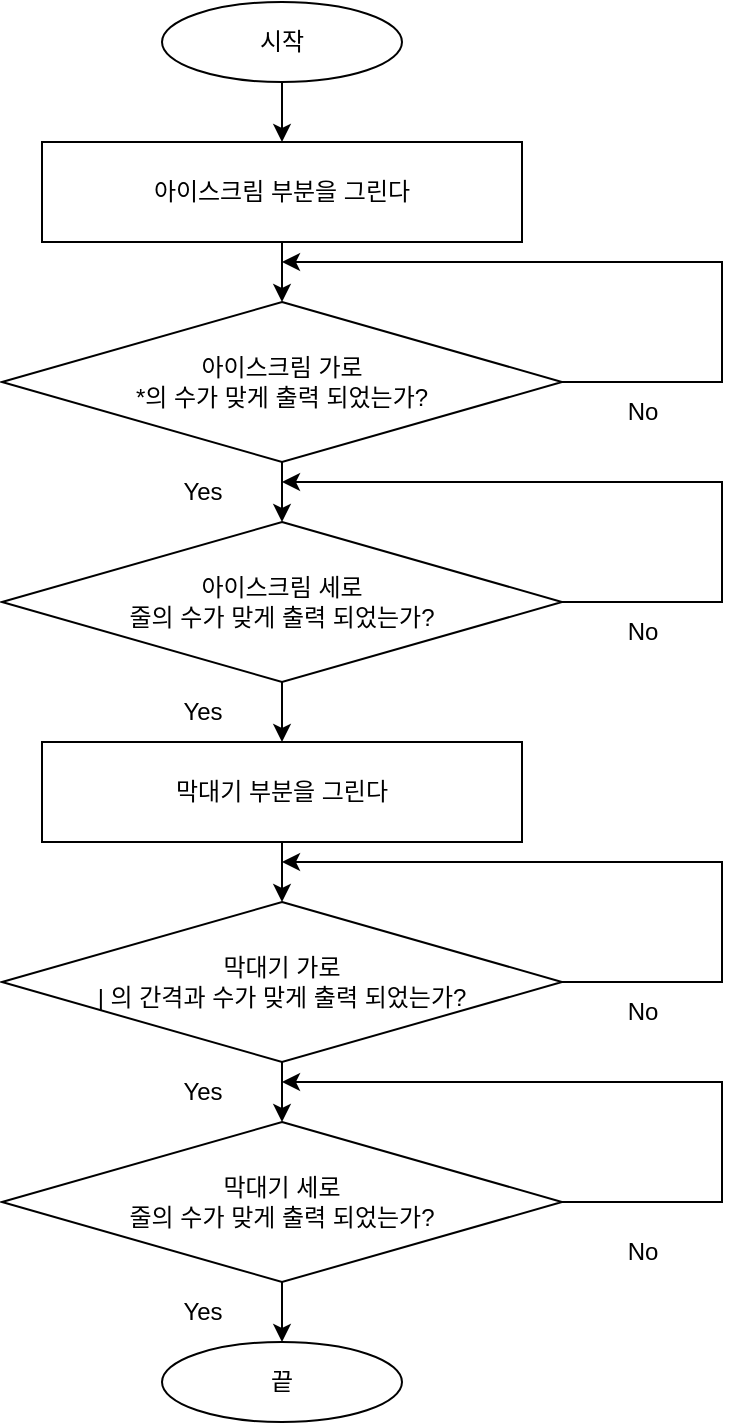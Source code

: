 <mxfile version="23.1.5" type="device">
  <diagram id="C5RBs43oDa-KdzZeNtuy" name="Page-1">
    <mxGraphModel dx="935" dy="739" grid="1" gridSize="10" guides="1" tooltips="1" connect="1" arrows="1" fold="1" page="1" pageScale="1" pageWidth="827" pageHeight="1169" math="0" shadow="0">
      <root>
        <mxCell id="WIyWlLk6GJQsqaUBKTNV-0" />
        <mxCell id="WIyWlLk6GJQsqaUBKTNV-1" parent="WIyWlLk6GJQsqaUBKTNV-0" />
        <mxCell id="CL2zbTxJvc1c6bwmYWIN-15" value="" style="edgeStyle=orthogonalEdgeStyle;rounded=0;orthogonalLoop=1;jettySize=auto;html=1;" edge="1" parent="WIyWlLk6GJQsqaUBKTNV-1" source="CL2zbTxJvc1c6bwmYWIN-8" target="CL2zbTxJvc1c6bwmYWIN-14">
          <mxGeometry relative="1" as="geometry" />
        </mxCell>
        <mxCell id="CL2zbTxJvc1c6bwmYWIN-34" style="edgeStyle=orthogonalEdgeStyle;rounded=0;orthogonalLoop=1;jettySize=auto;html=1;" edge="1" parent="WIyWlLk6GJQsqaUBKTNV-1" source="CL2zbTxJvc1c6bwmYWIN-11">
          <mxGeometry relative="1" as="geometry">
            <mxPoint x="420" y="80" as="targetPoint" />
            <Array as="points">
              <mxPoint x="420" y="40" />
              <mxPoint x="420" y="40" />
            </Array>
          </mxGeometry>
        </mxCell>
        <mxCell id="CL2zbTxJvc1c6bwmYWIN-8" value="아이스크림 부분을 그린다" style="rounded=0;whiteSpace=wrap;html=1;" vertex="1" parent="WIyWlLk6GJQsqaUBKTNV-1">
          <mxGeometry x="300" y="80" width="240" height="50" as="geometry" />
        </mxCell>
        <mxCell id="CL2zbTxJvc1c6bwmYWIN-25" value="" style="edgeStyle=orthogonalEdgeStyle;rounded=0;orthogonalLoop=1;jettySize=auto;html=1;" edge="1" parent="WIyWlLk6GJQsqaUBKTNV-1" source="CL2zbTxJvc1c6bwmYWIN-10" target="CL2zbTxJvc1c6bwmYWIN-20">
          <mxGeometry relative="1" as="geometry" />
        </mxCell>
        <mxCell id="CL2zbTxJvc1c6bwmYWIN-10" value="막대기 부분을 그린다" style="rounded=0;whiteSpace=wrap;html=1;" vertex="1" parent="WIyWlLk6GJQsqaUBKTNV-1">
          <mxGeometry x="300" y="380" width="240" height="50" as="geometry" />
        </mxCell>
        <mxCell id="CL2zbTxJvc1c6bwmYWIN-12" value="끝" style="ellipse;whiteSpace=wrap;html=1;" vertex="1" parent="WIyWlLk6GJQsqaUBKTNV-1">
          <mxGeometry x="360" y="680" width="120" height="40" as="geometry" />
        </mxCell>
        <mxCell id="CL2zbTxJvc1c6bwmYWIN-18" value="" style="edgeStyle=orthogonalEdgeStyle;rounded=0;orthogonalLoop=1;jettySize=auto;html=1;" edge="1" parent="WIyWlLk6GJQsqaUBKTNV-1" source="CL2zbTxJvc1c6bwmYWIN-14" target="CL2zbTxJvc1c6bwmYWIN-16">
          <mxGeometry relative="1" as="geometry" />
        </mxCell>
        <mxCell id="CL2zbTxJvc1c6bwmYWIN-53" style="edgeStyle=orthogonalEdgeStyle;rounded=0;orthogonalLoop=1;jettySize=auto;html=1;exitX=1;exitY=0.5;exitDx=0;exitDy=0;" edge="1" parent="WIyWlLk6GJQsqaUBKTNV-1" source="CL2zbTxJvc1c6bwmYWIN-14">
          <mxGeometry relative="1" as="geometry">
            <mxPoint x="420" y="140" as="targetPoint" />
            <Array as="points">
              <mxPoint x="640" y="200" />
              <mxPoint x="640" y="140" />
            </Array>
          </mxGeometry>
        </mxCell>
        <mxCell id="CL2zbTxJvc1c6bwmYWIN-14" value="아이스크림 가로&lt;br&gt;*의 수가 맞게 출력 되었는가?" style="rhombus;whiteSpace=wrap;html=1;" vertex="1" parent="WIyWlLk6GJQsqaUBKTNV-1">
          <mxGeometry x="280" y="160" width="280" height="80" as="geometry" />
        </mxCell>
        <mxCell id="CL2zbTxJvc1c6bwmYWIN-19" value="" style="edgeStyle=orthogonalEdgeStyle;rounded=0;orthogonalLoop=1;jettySize=auto;html=1;" edge="1" parent="WIyWlLk6GJQsqaUBKTNV-1" source="CL2zbTxJvc1c6bwmYWIN-16" target="CL2zbTxJvc1c6bwmYWIN-10">
          <mxGeometry relative="1" as="geometry" />
        </mxCell>
        <mxCell id="CL2zbTxJvc1c6bwmYWIN-16" value="아이스크림 세로&lt;br&gt;줄의 수가 맞게 출력 되었는가?" style="rhombus;whiteSpace=wrap;html=1;" vertex="1" parent="WIyWlLk6GJQsqaUBKTNV-1">
          <mxGeometry x="280" y="270" width="280" height="80" as="geometry" />
        </mxCell>
        <mxCell id="CL2zbTxJvc1c6bwmYWIN-26" value="" style="edgeStyle=orthogonalEdgeStyle;rounded=0;orthogonalLoop=1;jettySize=auto;html=1;" edge="1" parent="WIyWlLk6GJQsqaUBKTNV-1" source="CL2zbTxJvc1c6bwmYWIN-20" target="CL2zbTxJvc1c6bwmYWIN-21">
          <mxGeometry relative="1" as="geometry" />
        </mxCell>
        <mxCell id="CL2zbTxJvc1c6bwmYWIN-20" value="막대기 가로&lt;br&gt;| 의 간격과 수가 맞게 출력 되었는가?" style="rhombus;whiteSpace=wrap;html=1;" vertex="1" parent="WIyWlLk6GJQsqaUBKTNV-1">
          <mxGeometry x="280" y="460" width="280" height="80" as="geometry" />
        </mxCell>
        <mxCell id="CL2zbTxJvc1c6bwmYWIN-27" value="" style="edgeStyle=orthogonalEdgeStyle;rounded=0;orthogonalLoop=1;jettySize=auto;html=1;" edge="1" parent="WIyWlLk6GJQsqaUBKTNV-1" source="CL2zbTxJvc1c6bwmYWIN-21" target="CL2zbTxJvc1c6bwmYWIN-12">
          <mxGeometry relative="1" as="geometry" />
        </mxCell>
        <mxCell id="CL2zbTxJvc1c6bwmYWIN-21" value="막대기 세로&lt;br&gt;줄의 수가 맞게 출력 되었는가?" style="rhombus;whiteSpace=wrap;html=1;" vertex="1" parent="WIyWlLk6GJQsqaUBKTNV-1">
          <mxGeometry x="280" y="570" width="280" height="80" as="geometry" />
        </mxCell>
        <mxCell id="CL2zbTxJvc1c6bwmYWIN-11" value="시작" style="ellipse;whiteSpace=wrap;html=1;" vertex="1" parent="WIyWlLk6GJQsqaUBKTNV-1">
          <mxGeometry x="360" y="10" width="120" height="40" as="geometry" />
        </mxCell>
        <mxCell id="CL2zbTxJvc1c6bwmYWIN-37" value="Yes" style="text;html=1;align=center;verticalAlign=middle;resizable=0;points=[];autosize=1;strokeColor=none;fillColor=none;" vertex="1" parent="WIyWlLk6GJQsqaUBKTNV-1">
          <mxGeometry x="360" y="240" width="40" height="30" as="geometry" />
        </mxCell>
        <mxCell id="CL2zbTxJvc1c6bwmYWIN-38" value="Yes" style="text;html=1;align=center;verticalAlign=middle;resizable=0;points=[];autosize=1;strokeColor=none;fillColor=none;" vertex="1" parent="WIyWlLk6GJQsqaUBKTNV-1">
          <mxGeometry x="360" y="350" width="40" height="30" as="geometry" />
        </mxCell>
        <mxCell id="CL2zbTxJvc1c6bwmYWIN-39" value="Yes" style="text;html=1;align=center;verticalAlign=middle;resizable=0;points=[];autosize=1;strokeColor=none;fillColor=none;" vertex="1" parent="WIyWlLk6GJQsqaUBKTNV-1">
          <mxGeometry x="360" y="540" width="40" height="30" as="geometry" />
        </mxCell>
        <mxCell id="CL2zbTxJvc1c6bwmYWIN-40" value="Yes" style="text;html=1;align=center;verticalAlign=middle;resizable=0;points=[];autosize=1;strokeColor=none;fillColor=none;" vertex="1" parent="WIyWlLk6GJQsqaUBKTNV-1">
          <mxGeometry x="360" y="650" width="40" height="30" as="geometry" />
        </mxCell>
        <mxCell id="CL2zbTxJvc1c6bwmYWIN-54" style="edgeStyle=orthogonalEdgeStyle;rounded=0;orthogonalLoop=1;jettySize=auto;html=1;exitX=1;exitY=0.5;exitDx=0;exitDy=0;" edge="1" parent="WIyWlLk6GJQsqaUBKTNV-1">
          <mxGeometry relative="1" as="geometry">
            <mxPoint x="420" y="250" as="targetPoint" />
            <mxPoint x="560" y="310" as="sourcePoint" />
            <Array as="points">
              <mxPoint x="640" y="310" />
              <mxPoint x="640" y="250" />
            </Array>
          </mxGeometry>
        </mxCell>
        <mxCell id="CL2zbTxJvc1c6bwmYWIN-55" style="edgeStyle=orthogonalEdgeStyle;rounded=0;orthogonalLoop=1;jettySize=auto;html=1;exitX=1;exitY=0.5;exitDx=0;exitDy=0;" edge="1" parent="WIyWlLk6GJQsqaUBKTNV-1">
          <mxGeometry relative="1" as="geometry">
            <mxPoint x="420" y="440" as="targetPoint" />
            <mxPoint x="560" y="500" as="sourcePoint" />
            <Array as="points">
              <mxPoint x="640" y="500" />
              <mxPoint x="640" y="440" />
            </Array>
          </mxGeometry>
        </mxCell>
        <mxCell id="CL2zbTxJvc1c6bwmYWIN-56" style="edgeStyle=orthogonalEdgeStyle;rounded=0;orthogonalLoop=1;jettySize=auto;html=1;exitX=1;exitY=0.5;exitDx=0;exitDy=0;" edge="1" parent="WIyWlLk6GJQsqaUBKTNV-1">
          <mxGeometry relative="1" as="geometry">
            <mxPoint x="420" y="550" as="targetPoint" />
            <mxPoint x="560" y="610" as="sourcePoint" />
            <Array as="points">
              <mxPoint x="640" y="610" />
              <mxPoint x="640" y="550" />
            </Array>
          </mxGeometry>
        </mxCell>
        <mxCell id="CL2zbTxJvc1c6bwmYWIN-57" value="No" style="text;html=1;align=center;verticalAlign=middle;resizable=0;points=[];autosize=1;strokeColor=none;fillColor=none;" vertex="1" parent="WIyWlLk6GJQsqaUBKTNV-1">
          <mxGeometry x="580" y="200" width="40" height="30" as="geometry" />
        </mxCell>
        <mxCell id="CL2zbTxJvc1c6bwmYWIN-58" value="No" style="text;html=1;align=center;verticalAlign=middle;resizable=0;points=[];autosize=1;strokeColor=none;fillColor=none;" vertex="1" parent="WIyWlLk6GJQsqaUBKTNV-1">
          <mxGeometry x="580" y="310" width="40" height="30" as="geometry" />
        </mxCell>
        <mxCell id="CL2zbTxJvc1c6bwmYWIN-59" value="No" style="text;html=1;align=center;verticalAlign=middle;resizable=0;points=[];autosize=1;strokeColor=none;fillColor=none;" vertex="1" parent="WIyWlLk6GJQsqaUBKTNV-1">
          <mxGeometry x="580" y="500" width="40" height="30" as="geometry" />
        </mxCell>
        <mxCell id="CL2zbTxJvc1c6bwmYWIN-60" value="No" style="text;html=1;align=center;verticalAlign=middle;resizable=0;points=[];autosize=1;strokeColor=none;fillColor=none;" vertex="1" parent="WIyWlLk6GJQsqaUBKTNV-1">
          <mxGeometry x="580" y="620" width="40" height="30" as="geometry" />
        </mxCell>
      </root>
    </mxGraphModel>
  </diagram>
</mxfile>
